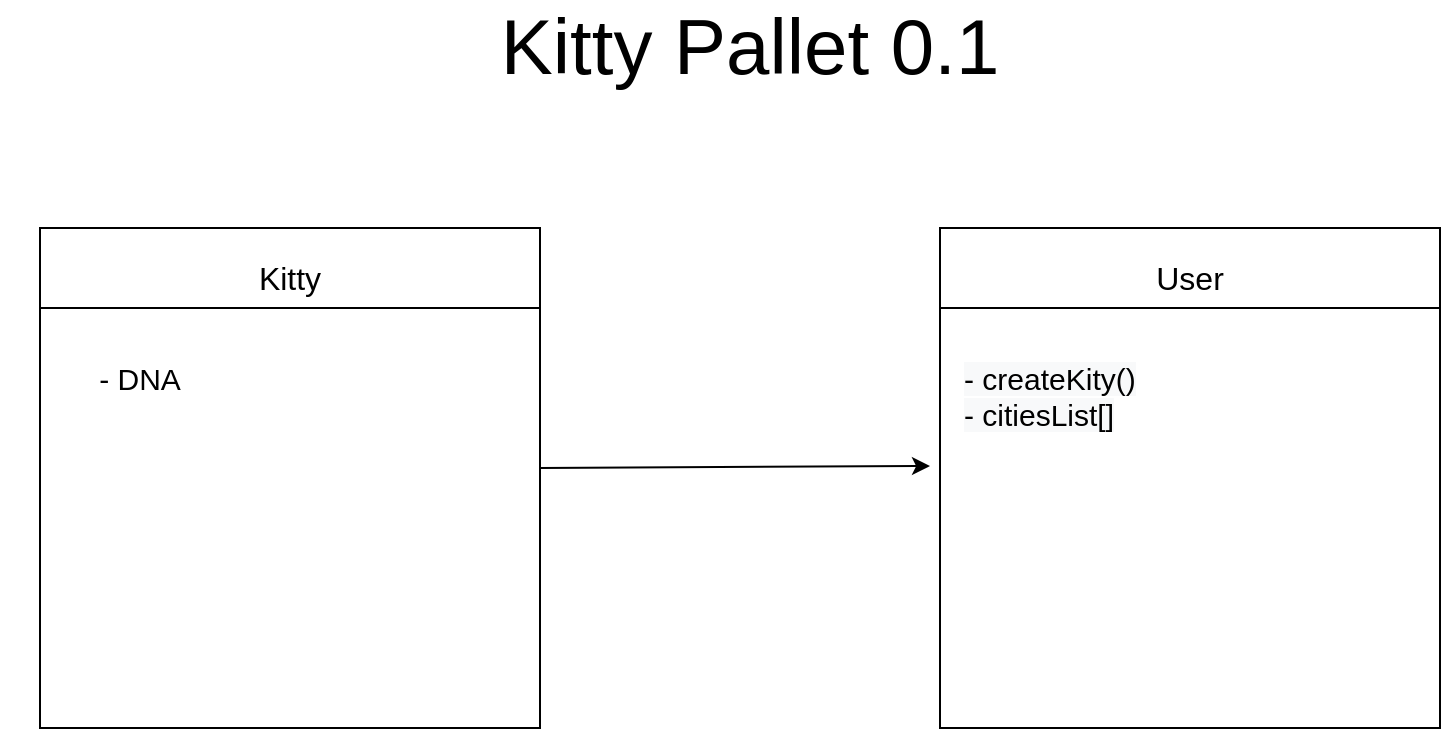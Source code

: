 <mxfile version="14.0.4" type="github"><diagram id="VgrYRb2WrMYehURah6TE" name="Page-1"><mxGraphModel dx="1422" dy="801" grid="1" gridSize="10" guides="1" tooltips="1" connect="1" arrows="1" fold="1" page="1" pageScale="1" pageWidth="850" pageHeight="1100" math="0" shadow="0"><root><mxCell id="0"/><mxCell id="1" parent="0"/><mxCell id="eKZJHdYQD-cQ6CJ3mjT1-1" value="" style="whiteSpace=wrap;html=1;aspect=fixed;" parent="1" vertex="1"><mxGeometry x="70" y="160" width="250" height="250" as="geometry"/></mxCell><mxCell id="eKZJHdYQD-cQ6CJ3mjT1-2" value="" style="whiteSpace=wrap;html=1;aspect=fixed;" parent="1" vertex="1"><mxGeometry x="520" y="160" width="250" height="250" as="geometry"/></mxCell><mxCell id="eKZJHdYQD-cQ6CJ3mjT1-3" value="" style="endArrow=classic;html=1;" parent="1" edge="1"><mxGeometry width="50" height="50" relative="1" as="geometry"><mxPoint x="320" y="280" as="sourcePoint"/><mxPoint x="515" y="279" as="targetPoint"/></mxGeometry></mxCell><mxCell id="eKZJHdYQD-cQ6CJ3mjT1-5" value="&lt;font style=&quot;font-size: 16px&quot;&gt;Kitty&lt;/font&gt;" style="text;html=1;strokeColor=none;fillColor=none;align=center;verticalAlign=middle;whiteSpace=wrap;rounded=0;" parent="1" vertex="1"><mxGeometry x="105" y="170" width="180" height="30" as="geometry"/></mxCell><mxCell id="eKZJHdYQD-cQ6CJ3mjT1-6" value="&lt;font style=&quot;font-size: 16px&quot;&gt;User&lt;/font&gt;" style="text;html=1;strokeColor=none;fillColor=none;align=center;verticalAlign=middle;whiteSpace=wrap;rounded=0;" parent="1" vertex="1"><mxGeometry x="555" y="170" width="180" height="30" as="geometry"/></mxCell><mxCell id="eKZJHdYQD-cQ6CJ3mjT1-7" value="" style="endArrow=none;html=1;" parent="1" target="eKZJHdYQD-cQ6CJ3mjT1-1" edge="1"><mxGeometry width="50" height="50" relative="1" as="geometry"><mxPoint x="70" y="200" as="sourcePoint"/><mxPoint x="150" y="200" as="targetPoint"/></mxGeometry></mxCell><mxCell id="eKZJHdYQD-cQ6CJ3mjT1-8" value="" style="endArrow=none;html=1;" parent="1" edge="1"><mxGeometry width="50" height="50" relative="1" as="geometry"><mxPoint x="70" y="200" as="sourcePoint"/><mxPoint x="320" y="200" as="targetPoint"/></mxGeometry></mxCell><mxCell id="eKZJHdYQD-cQ6CJ3mjT1-9" value="" style="endArrow=none;html=1;" parent="1" target="eKZJHdYQD-cQ6CJ3mjT1-1" edge="1"><mxGeometry width="50" height="50" relative="1" as="geometry"><mxPoint x="70" y="200" as="sourcePoint"/><mxPoint x="250" y="200" as="targetPoint"/></mxGeometry></mxCell><mxCell id="eKZJHdYQD-cQ6CJ3mjT1-11" value="" style="endArrow=none;html=1;" parent="1" edge="1"><mxGeometry width="50" height="50" relative="1" as="geometry"><mxPoint x="520" y="200" as="sourcePoint"/><mxPoint x="770" y="200" as="targetPoint"/></mxGeometry></mxCell><mxCell id="eKZJHdYQD-cQ6CJ3mjT1-12" value="&lt;span style=&quot;font-size: 15px&quot;&gt;- DNA&lt;/span&gt;" style="text;html=1;strokeColor=none;fillColor=none;align=center;verticalAlign=middle;whiteSpace=wrap;rounded=0;" parent="1" vertex="1"><mxGeometry x="50" y="210" width="140" height="50" as="geometry"/></mxCell><mxCell id="eKZJHdYQD-cQ6CJ3mjT1-13" value="&lt;span style=&quot;color: rgb(0 , 0 , 0) ; font-family: &amp;#34;helvetica&amp;#34; ; font-size: 15px ; font-style: normal ; font-weight: 400 ; letter-spacing: normal ; text-align: center ; text-indent: 0px ; text-transform: none ; word-spacing: 0px ; background-color: rgb(248 , 249 , 250) ; display: inline ; float: none&quot;&gt;- createKity()&lt;br&gt;- citiesList[]&lt;br&gt;&lt;/span&gt;" style="text;whiteSpace=wrap;html=1;" parent="1" vertex="1"><mxGeometry x="530" y="220" width="170" height="120" as="geometry"/></mxCell><mxCell id="oRRPcrzAN0mmeEczmyeW-1" value="&lt;font style=&quot;font-size: 39px&quot;&gt;Kitty Pallet 0.1&lt;/font&gt;" style="text;html=1;strokeColor=none;fillColor=none;align=center;verticalAlign=middle;whiteSpace=wrap;rounded=0;" vertex="1" parent="1"><mxGeometry x="265" y="60" width="320" height="20" as="geometry"/></mxCell></root></mxGraphModel></diagram></mxfile>